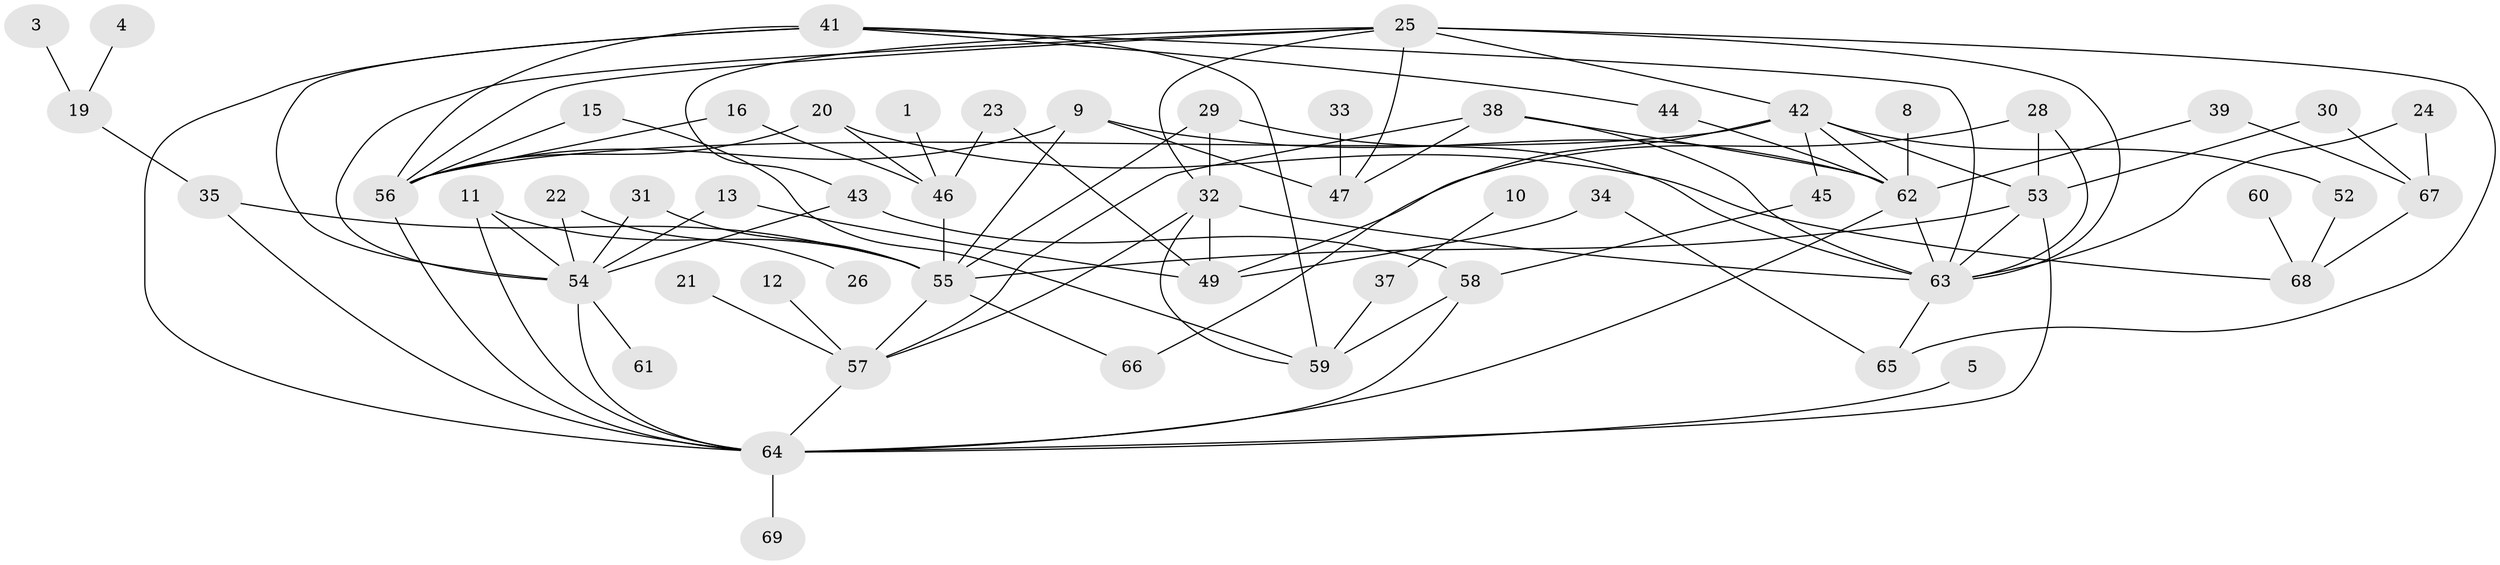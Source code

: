 // original degree distribution, {4: 0.12408759124087591, 3: 0.26277372262773724, 2: 0.25547445255474455, 1: 0.17518248175182483, 6: 0.029197080291970802, 0: 0.08759124087591241, 5: 0.051094890510948905, 7: 0.0072992700729927005, 8: 0.0072992700729927005}
// Generated by graph-tools (version 1.1) at 2025/49/03/09/25 03:49:06]
// undirected, 57 vertices, 100 edges
graph export_dot {
graph [start="1"]
  node [color=gray90,style=filled];
  1;
  3;
  4;
  5;
  8;
  9;
  10;
  11;
  12;
  13;
  15;
  16;
  19;
  20;
  21;
  22;
  23;
  24;
  25;
  26;
  28;
  29;
  30;
  31;
  32;
  33;
  34;
  35;
  37;
  38;
  39;
  41;
  42;
  43;
  44;
  45;
  46;
  47;
  49;
  52;
  53;
  54;
  55;
  56;
  57;
  58;
  59;
  60;
  61;
  62;
  63;
  64;
  65;
  66;
  67;
  68;
  69;
  1 -- 46 [weight=1.0];
  3 -- 19 [weight=1.0];
  4 -- 19 [weight=1.0];
  5 -- 64 [weight=1.0];
  8 -- 62 [weight=1.0];
  9 -- 47 [weight=1.0];
  9 -- 55 [weight=1.0];
  9 -- 56 [weight=1.0];
  9 -- 62 [weight=1.0];
  10 -- 37 [weight=1.0];
  11 -- 54 [weight=1.0];
  11 -- 55 [weight=1.0];
  11 -- 64 [weight=1.0];
  12 -- 57 [weight=1.0];
  13 -- 49 [weight=1.0];
  13 -- 54 [weight=1.0];
  15 -- 56 [weight=1.0];
  15 -- 59 [weight=1.0];
  16 -- 46 [weight=1.0];
  16 -- 56 [weight=1.0];
  19 -- 35 [weight=1.0];
  20 -- 46 [weight=1.0];
  20 -- 56 [weight=2.0];
  20 -- 68 [weight=1.0];
  21 -- 57 [weight=1.0];
  22 -- 26 [weight=1.0];
  22 -- 54 [weight=1.0];
  23 -- 46 [weight=1.0];
  23 -- 49 [weight=1.0];
  24 -- 63 [weight=1.0];
  24 -- 67 [weight=1.0];
  25 -- 32 [weight=1.0];
  25 -- 42 [weight=1.0];
  25 -- 43 [weight=1.0];
  25 -- 47 [weight=1.0];
  25 -- 54 [weight=1.0];
  25 -- 56 [weight=1.0];
  25 -- 63 [weight=1.0];
  25 -- 65 [weight=2.0];
  28 -- 49 [weight=1.0];
  28 -- 53 [weight=1.0];
  28 -- 63 [weight=1.0];
  29 -- 32 [weight=1.0];
  29 -- 55 [weight=1.0];
  29 -- 63 [weight=1.0];
  30 -- 53 [weight=1.0];
  30 -- 67 [weight=1.0];
  31 -- 54 [weight=1.0];
  31 -- 55 [weight=1.0];
  32 -- 49 [weight=1.0];
  32 -- 57 [weight=1.0];
  32 -- 59 [weight=1.0];
  32 -- 63 [weight=1.0];
  33 -- 47 [weight=1.0];
  34 -- 49 [weight=1.0];
  34 -- 65 [weight=1.0];
  35 -- 55 [weight=1.0];
  35 -- 64 [weight=1.0];
  37 -- 59 [weight=1.0];
  38 -- 47 [weight=1.0];
  38 -- 57 [weight=1.0];
  38 -- 62 [weight=1.0];
  38 -- 63 [weight=1.0];
  39 -- 62 [weight=1.0];
  39 -- 67 [weight=1.0];
  41 -- 44 [weight=1.0];
  41 -- 54 [weight=1.0];
  41 -- 56 [weight=1.0];
  41 -- 59 [weight=1.0];
  41 -- 63 [weight=1.0];
  41 -- 64 [weight=1.0];
  42 -- 45 [weight=1.0];
  42 -- 52 [weight=1.0];
  42 -- 53 [weight=1.0];
  42 -- 56 [weight=2.0];
  42 -- 62 [weight=1.0];
  42 -- 66 [weight=1.0];
  43 -- 54 [weight=1.0];
  43 -- 58 [weight=1.0];
  44 -- 62 [weight=1.0];
  45 -- 58 [weight=1.0];
  46 -- 55 [weight=1.0];
  52 -- 68 [weight=1.0];
  53 -- 55 [weight=1.0];
  53 -- 63 [weight=1.0];
  53 -- 64 [weight=1.0];
  54 -- 61 [weight=1.0];
  54 -- 64 [weight=1.0];
  55 -- 57 [weight=1.0];
  55 -- 66 [weight=1.0];
  56 -- 64 [weight=1.0];
  57 -- 64 [weight=1.0];
  58 -- 59 [weight=1.0];
  58 -- 64 [weight=1.0];
  60 -- 68 [weight=1.0];
  62 -- 63 [weight=1.0];
  62 -- 64 [weight=1.0];
  63 -- 65 [weight=1.0];
  64 -- 69 [weight=1.0];
  67 -- 68 [weight=1.0];
}
